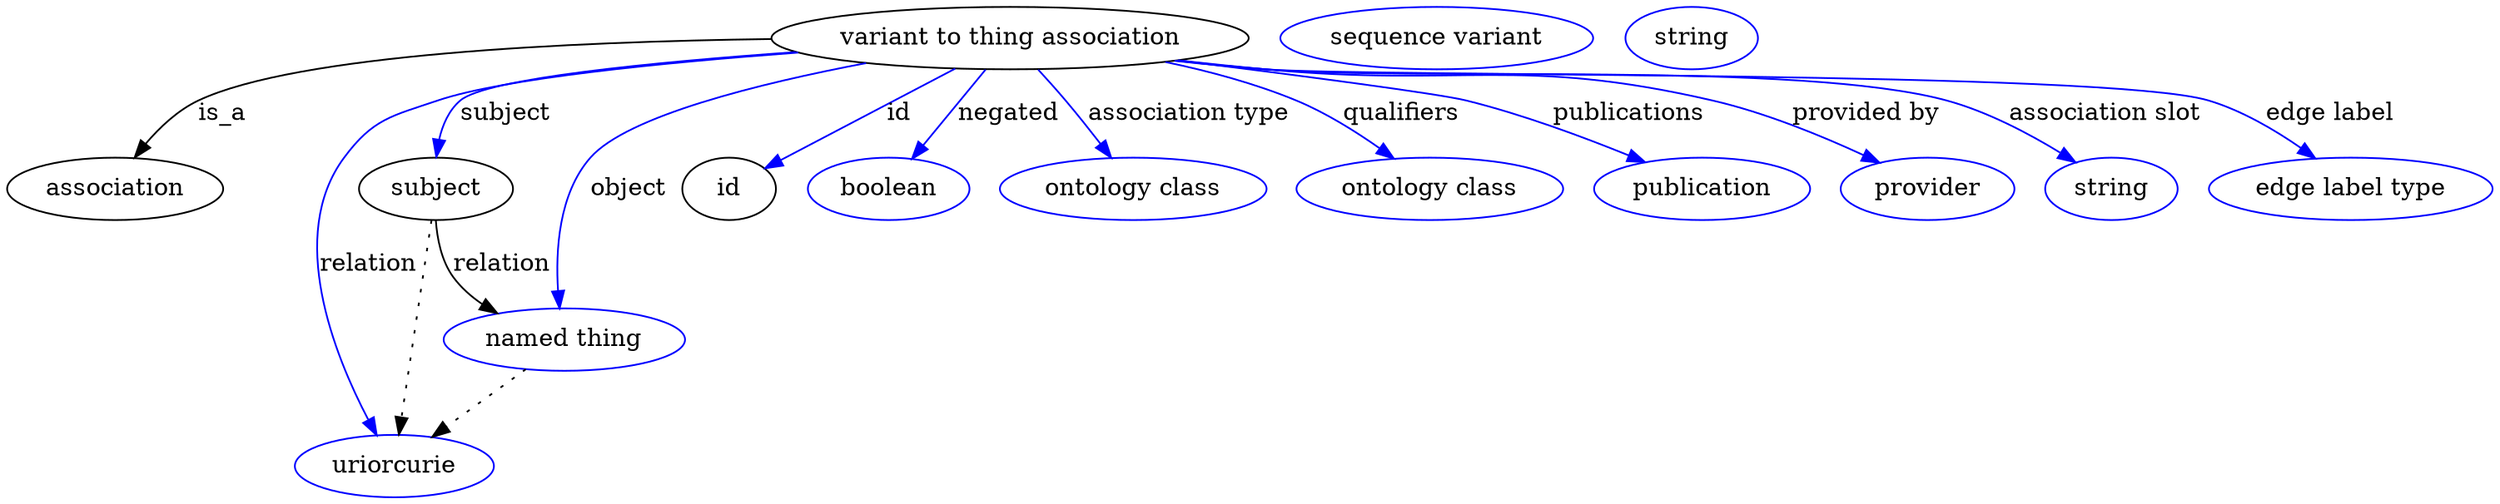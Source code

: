digraph {
	graph [bb="0,0,1200.4,283"];
	node [label="\N"];
	"variant to thing association"	 [height=0.5,
		label="variant to thing association",
		pos="496.05,265",
		width=2.9608];
	association	 [height=0.5,
		pos="50.046,178",
		width=1.3902];
	"variant to thing association" -> association	 [label=is_a,
		lp="103.05,221.5",
		pos="e,59.666,195.81 393.44,259.97 282.54,253.89 118.09,242.74 92.046,229 81.326,223.35 72.301,213.67 65.397,204.26"];
	subject	 [height=0.5,
		pos="203.05,178",
		width=0.99297];
	"variant to thing association" -> subject	 [color=blue,
		label=subject,
		lp="241.55,221.5",
		pos="e,205.08,196.09 399.79,257.22 326.55,250.5 236.03,240.13 222.05,229 214.87,223.29 210.41,214.58 207.63,205.97",
		style=solid];
	relation	 [color=blue,
		height=0.5,
		label=uriorcurie,
		pos="185.05,18",
		width=1.2638];
	"variant to thing association" -> relation	 [color=blue,
		label=relation,
		lp="167.05,134.5",
		pos="e,175.27,35.659 398.44,257.72 328.62,251.6 241.2,241.79 207.05,229 182.46,219.79 171.64,218.46 158.05,196 129.37,148.63 153.31,81.572 \
170.78,44.765",
		style=solid];
	object	 [color=blue,
		height=0.5,
		label="named thing",
		pos="268.05,91",
		width=1.5346];
	"variant to thing association" -> object	 [color=blue,
		label=object,
		lp="301.05,178",
		pos="e,265.49,109.28 428.39,251.07 373.78,238.42 303.02,218.36 284.05,196 266.23,175 263.75,142.77 264.78,119.55",
		style=solid];
	id	 [height=0.5,
		pos="354.05,178",
		width=0.75];
	"variant to thing association" -> id	 [color=blue,
		label=id,
		lp="439.55,221.5",
		pos="e,374.15,190.32 467.65,247.6 443,232.5 407.47,210.73 382.73,195.58",
		style=solid];
	negated	 [color=blue,
		height=0.5,
		label=boolean,
		pos="437.05,178",
		width=1.0652];
	"variant to thing association" -> negated	 [color=blue,
		label=negated,
		lp="492.55,221.5",
		pos="e,448.85,195.41 483.82,246.97 475.4,234.56 464.09,217.88 454.7,204.03",
		style=solid];
	"association type"	 [color=blue,
		height=0.5,
		label="ontology class",
		pos="555.05,178",
		width=1.7151];
	"variant to thing association" -> "association type"	 [color=blue,
		label="association type",
		lp="574.05,221.5",
		pos="e,543.04,195.71 508.27,246.97 516.63,234.64 527.85,218.1 537.21,204.3",
		style=solid];
	qualifiers	 [color=blue,
		height=0.5,
		label="ontology class",
		pos="696.05,178",
		width=1.7151];
	"variant to thing association" -> qualifiers	 [color=blue,
		label=qualifiers,
		lp="674.05,221.5",
		pos="e,675.16,195.14 561.29,250.69 581.28,245.17 603.01,237.98 622.05,229 637.79,221.57 653.86,210.93 666.99,201.29",
		style=solid];
	publications	 [color=blue,
		height=0.5,
		label=publication,
		pos="826.05,178",
		width=1.3902];
	"variant to thing association" -> publications	 [color=blue,
		label=publications,
		lp="779.55,221.5",
		pos="e,796.15,192.73 573.09,252.52 626.93,243.66 691.36,232.7 704.05,229 732.52,220.7 763.33,207.79 786.86,197.03",
		style=solid];
	"provided by"	 [color=blue,
		height=0.5,
		label=provider,
		pos="934.05,178",
		width=1.1193];
	"variant to thing association" -> "provided by"	 [color=blue,
		label="provided by",
		lp="894.05,221.5",
		pos="e,908.42,192.07 572.03,252.36 585.03,250.41 598.41,248.54 611.05,247 702.28,235.89 727.98,251.66 817.05,229 845.92,221.65 876.75,\
207.95 899.5,196.6",
		style=solid];
	"association slot"	 [color=blue,
		height=0.5,
		label=string,
		pos="1023,178",
		width=0.84854];
	"variant to thing association" -> "association slot"	 [color=blue,
		label="association slot",
		lp="1008,221.5",
		pos="e,1003.7,192.12 571.06,252.16 584.35,250.2 598.08,248.38 611.05,247 681.87,239.48 862.62,248.76 931.05,229 954.05,222.35 977.63,\
209.13 995.16,197.82",
		style=solid];
	"edge label"	 [color=blue,
		height=0.5,
		label="edge label type",
		pos="1136,178",
		width=1.7873];
	"variant to thing association" -> "edge label"	 [color=blue,
		label="edge label",
		lp="1113,221.5",
		pos="e,1115.3,195.17 570.43,252.08 583.91,250.1 597.87,248.29 611.05,247 709.1,237.37 959.88,257.98 1054,229 1073.1,223.15 1092.1,211.76 \
1107,201.22",
		style=solid];
	subject -> relation	 [pos="e,187.1,36.223 201.02,159.96 197.91,132.35 191.95,79.375 188.25,46.525",
		style=dotted];
	subject -> object	 [label=relation,
		lp="240.05,134.5",
		pos="e,240.44,106.67 205.87,159.75 208.14,149.41 212.14,136.66 219.05,127 222.75,121.82 227.44,117.07 232.43,112.85"];
	"variant to thing association_subject"	 [color=blue,
		height=0.5,
		label="sequence variant",
		pos="690.05,265",
		width=1.9318];
	object -> relation	 [pos="e,203.91,34.588 248.8,74.069 237.72,64.326 223.64,51.941 211.53,41.291",
		style=dotted];
	association_id	 [color=blue,
		height=0.5,
		label=string,
		pos="808.05,265",
		width=0.84854];
}
